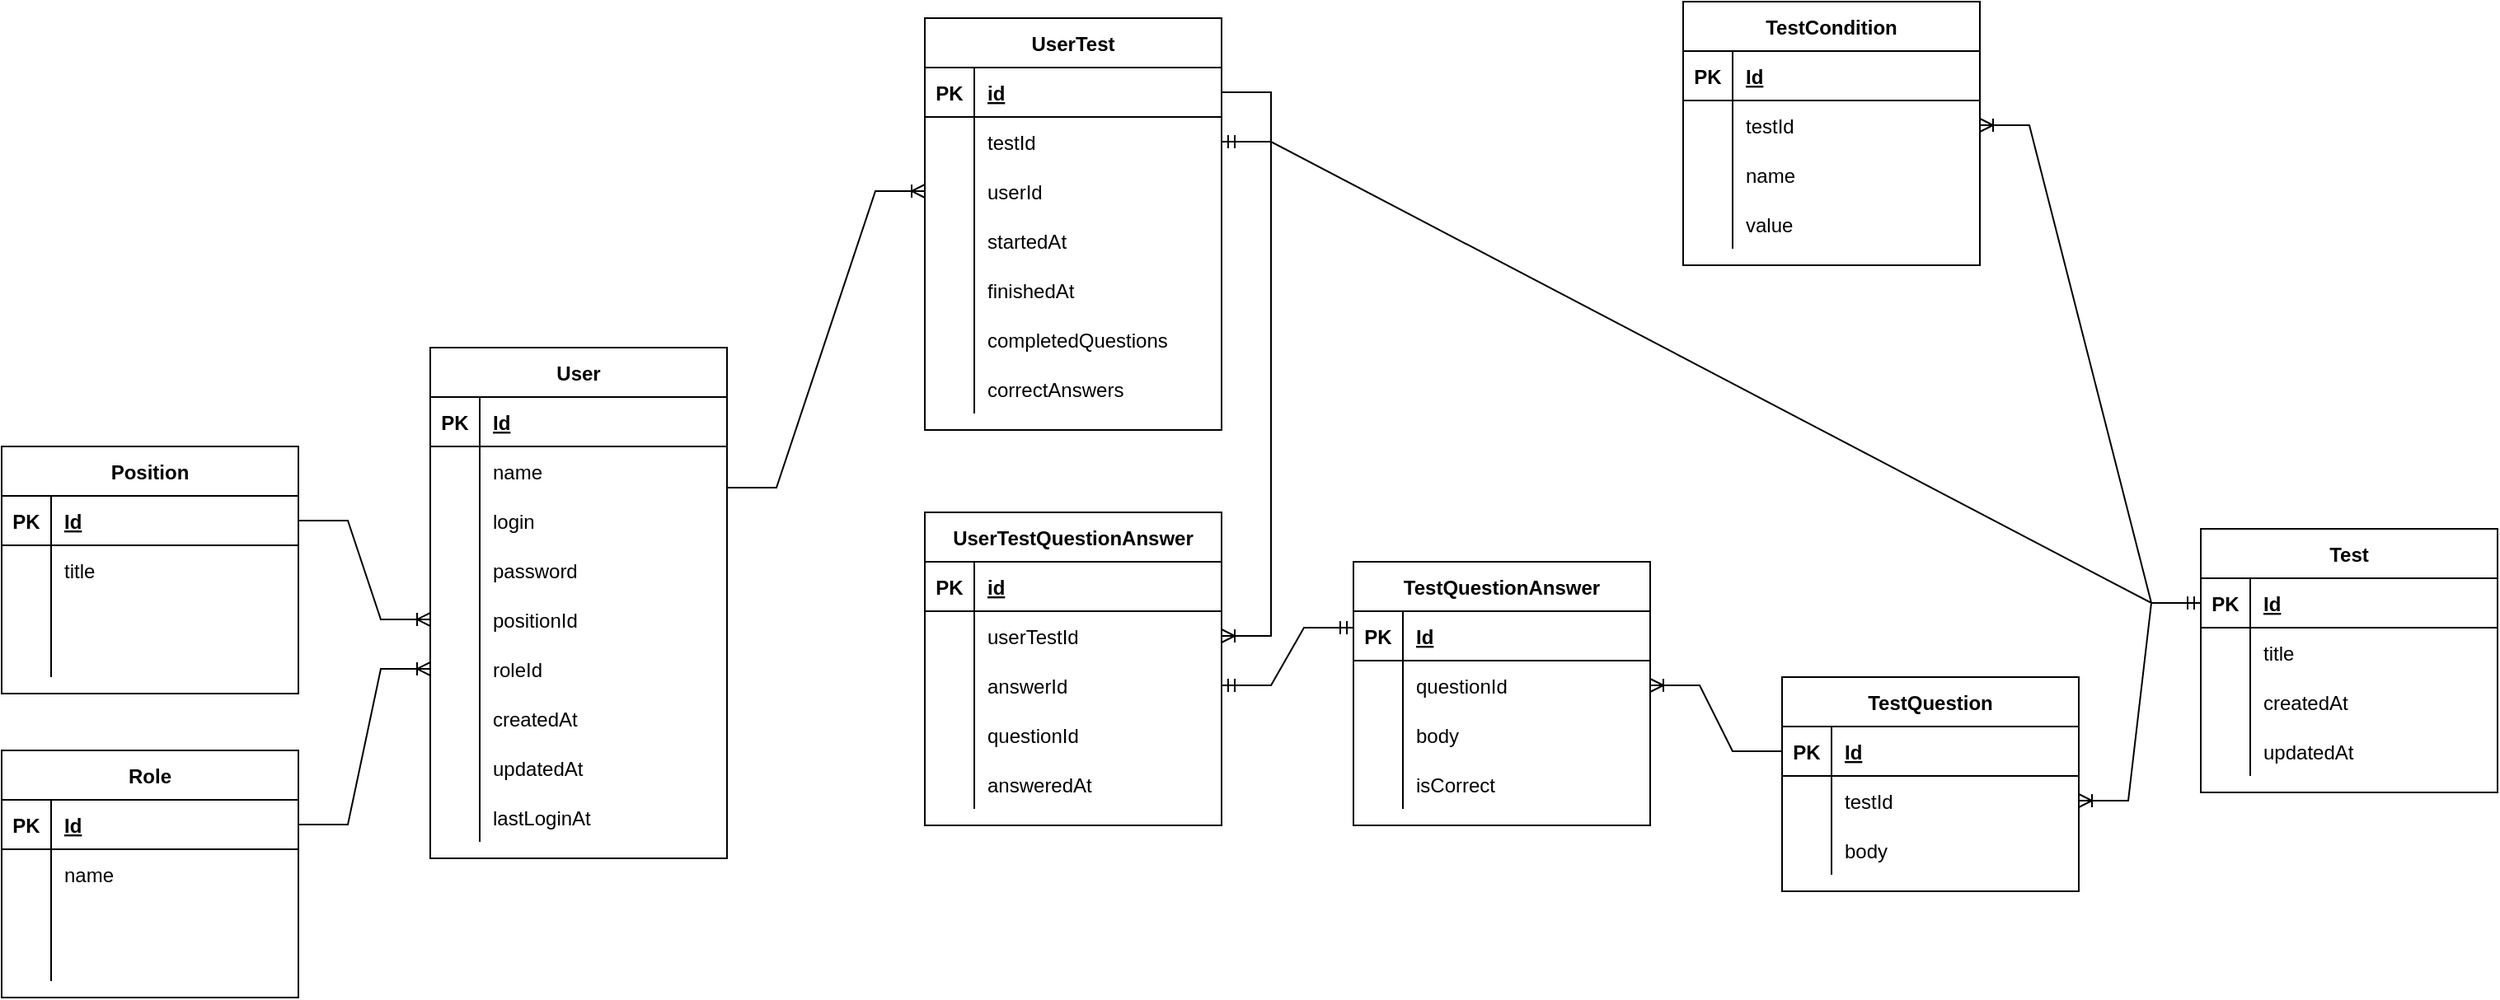<mxfile version="20.4.1" type="device"><diagram id="R6xXjFfIk9AuiWHqNtdD" name="Страница 1"><mxGraphModel dx="2692" dy="1708" grid="1" gridSize="10" guides="1" tooltips="1" connect="1" arrows="1" fold="1" page="1" pageScale="1" pageWidth="827" pageHeight="1169" math="0" shadow="0"><root><mxCell id="0"/><mxCell id="1" parent="0"/><mxCell id="gAqnaiyW9aAZF7Y7SpWK-1" value="Role" style="shape=table;startSize=30;container=1;collapsible=1;childLayout=tableLayout;fixedRows=1;rowLines=0;fontStyle=1;align=center;resizeLast=1;" parent="1" vertex="1"><mxGeometry x="-920" y="84.5" width="180" height="150" as="geometry"/></mxCell><mxCell id="gAqnaiyW9aAZF7Y7SpWK-2" value="" style="shape=tableRow;horizontal=0;startSize=0;swimlaneHead=0;swimlaneBody=0;fillColor=none;collapsible=0;dropTarget=0;points=[[0,0.5],[1,0.5]];portConstraint=eastwest;top=0;left=0;right=0;bottom=1;" parent="gAqnaiyW9aAZF7Y7SpWK-1" vertex="1"><mxGeometry y="30" width="180" height="30" as="geometry"/></mxCell><mxCell id="gAqnaiyW9aAZF7Y7SpWK-3" value="PK" style="shape=partialRectangle;connectable=0;fillColor=none;top=0;left=0;bottom=0;right=0;fontStyle=1;overflow=hidden;" parent="gAqnaiyW9aAZF7Y7SpWK-2" vertex="1"><mxGeometry width="30" height="30" as="geometry"><mxRectangle width="30" height="30" as="alternateBounds"/></mxGeometry></mxCell><mxCell id="gAqnaiyW9aAZF7Y7SpWK-4" value="Id" style="shape=partialRectangle;connectable=0;fillColor=none;top=0;left=0;bottom=0;right=0;align=left;spacingLeft=6;fontStyle=5;overflow=hidden;" parent="gAqnaiyW9aAZF7Y7SpWK-2" vertex="1"><mxGeometry x="30" width="150" height="30" as="geometry"><mxRectangle width="150" height="30" as="alternateBounds"/></mxGeometry></mxCell><mxCell id="gAqnaiyW9aAZF7Y7SpWK-5" value="" style="shape=tableRow;horizontal=0;startSize=0;swimlaneHead=0;swimlaneBody=0;fillColor=none;collapsible=0;dropTarget=0;points=[[0,0.5],[1,0.5]];portConstraint=eastwest;top=0;left=0;right=0;bottom=0;" parent="gAqnaiyW9aAZF7Y7SpWK-1" vertex="1"><mxGeometry y="60" width="180" height="30" as="geometry"/></mxCell><mxCell id="gAqnaiyW9aAZF7Y7SpWK-6" value="" style="shape=partialRectangle;connectable=0;fillColor=none;top=0;left=0;bottom=0;right=0;editable=1;overflow=hidden;" parent="gAqnaiyW9aAZF7Y7SpWK-5" vertex="1"><mxGeometry width="30" height="30" as="geometry"><mxRectangle width="30" height="30" as="alternateBounds"/></mxGeometry></mxCell><mxCell id="gAqnaiyW9aAZF7Y7SpWK-7" value="name" style="shape=partialRectangle;connectable=0;fillColor=none;top=0;left=0;bottom=0;right=0;align=left;spacingLeft=6;overflow=hidden;" parent="gAqnaiyW9aAZF7Y7SpWK-5" vertex="1"><mxGeometry x="30" width="150" height="30" as="geometry"><mxRectangle width="150" height="30" as="alternateBounds"/></mxGeometry></mxCell><mxCell id="gAqnaiyW9aAZF7Y7SpWK-8" value="" style="shape=tableRow;horizontal=0;startSize=0;swimlaneHead=0;swimlaneBody=0;fillColor=none;collapsible=0;dropTarget=0;points=[[0,0.5],[1,0.5]];portConstraint=eastwest;top=0;left=0;right=0;bottom=0;" parent="gAqnaiyW9aAZF7Y7SpWK-1" vertex="1"><mxGeometry y="90" width="180" height="30" as="geometry"/></mxCell><mxCell id="gAqnaiyW9aAZF7Y7SpWK-9" value="" style="shape=partialRectangle;connectable=0;fillColor=none;top=0;left=0;bottom=0;right=0;editable=1;overflow=hidden;" parent="gAqnaiyW9aAZF7Y7SpWK-8" vertex="1"><mxGeometry width="30" height="30" as="geometry"><mxRectangle width="30" height="30" as="alternateBounds"/></mxGeometry></mxCell><mxCell id="gAqnaiyW9aAZF7Y7SpWK-10" value="" style="shape=partialRectangle;connectable=0;fillColor=none;top=0;left=0;bottom=0;right=0;align=left;spacingLeft=6;overflow=hidden;" parent="gAqnaiyW9aAZF7Y7SpWK-8" vertex="1"><mxGeometry x="30" width="150" height="30" as="geometry"><mxRectangle width="150" height="30" as="alternateBounds"/></mxGeometry></mxCell><mxCell id="gAqnaiyW9aAZF7Y7SpWK-11" value="" style="shape=tableRow;horizontal=0;startSize=0;swimlaneHead=0;swimlaneBody=0;fillColor=none;collapsible=0;dropTarget=0;points=[[0,0.5],[1,0.5]];portConstraint=eastwest;top=0;left=0;right=0;bottom=0;" parent="gAqnaiyW9aAZF7Y7SpWK-1" vertex="1"><mxGeometry y="120" width="180" height="20" as="geometry"/></mxCell><mxCell id="gAqnaiyW9aAZF7Y7SpWK-12" value="" style="shape=partialRectangle;connectable=0;fillColor=none;top=0;left=0;bottom=0;right=0;editable=1;overflow=hidden;" parent="gAqnaiyW9aAZF7Y7SpWK-11" vertex="1"><mxGeometry width="30" height="20" as="geometry"><mxRectangle width="30" height="20" as="alternateBounds"/></mxGeometry></mxCell><mxCell id="gAqnaiyW9aAZF7Y7SpWK-13" value="" style="shape=partialRectangle;connectable=0;fillColor=none;top=0;left=0;bottom=0;right=0;align=left;spacingLeft=6;overflow=hidden;" parent="gAqnaiyW9aAZF7Y7SpWK-11" vertex="1"><mxGeometry x="30" width="150" height="20" as="geometry"><mxRectangle width="150" height="20" as="alternateBounds"/></mxGeometry></mxCell><mxCell id="gAqnaiyW9aAZF7Y7SpWK-14" value="Position" style="shape=table;startSize=30;container=1;collapsible=1;childLayout=tableLayout;fixedRows=1;rowLines=0;fontStyle=1;align=center;resizeLast=1;" parent="1" vertex="1"><mxGeometry x="-920" y="-100" width="180" height="150" as="geometry"/></mxCell><mxCell id="gAqnaiyW9aAZF7Y7SpWK-15" value="" style="shape=tableRow;horizontal=0;startSize=0;swimlaneHead=0;swimlaneBody=0;fillColor=none;collapsible=0;dropTarget=0;points=[[0,0.5],[1,0.5]];portConstraint=eastwest;top=0;left=0;right=0;bottom=1;" parent="gAqnaiyW9aAZF7Y7SpWK-14" vertex="1"><mxGeometry y="30" width="180" height="30" as="geometry"/></mxCell><mxCell id="gAqnaiyW9aAZF7Y7SpWK-16" value="PK" style="shape=partialRectangle;connectable=0;fillColor=none;top=0;left=0;bottom=0;right=0;fontStyle=1;overflow=hidden;" parent="gAqnaiyW9aAZF7Y7SpWK-15" vertex="1"><mxGeometry width="30" height="30" as="geometry"><mxRectangle width="30" height="30" as="alternateBounds"/></mxGeometry></mxCell><mxCell id="gAqnaiyW9aAZF7Y7SpWK-17" value="Id" style="shape=partialRectangle;connectable=0;fillColor=none;top=0;left=0;bottom=0;right=0;align=left;spacingLeft=6;fontStyle=5;overflow=hidden;" parent="gAqnaiyW9aAZF7Y7SpWK-15" vertex="1"><mxGeometry x="30" width="150" height="30" as="geometry"><mxRectangle width="150" height="30" as="alternateBounds"/></mxGeometry></mxCell><mxCell id="gAqnaiyW9aAZF7Y7SpWK-18" value="" style="shape=tableRow;horizontal=0;startSize=0;swimlaneHead=0;swimlaneBody=0;fillColor=none;collapsible=0;dropTarget=0;points=[[0,0.5],[1,0.5]];portConstraint=eastwest;top=0;left=0;right=0;bottom=0;" parent="gAqnaiyW9aAZF7Y7SpWK-14" vertex="1"><mxGeometry y="60" width="180" height="30" as="geometry"/></mxCell><mxCell id="gAqnaiyW9aAZF7Y7SpWK-19" value="" style="shape=partialRectangle;connectable=0;fillColor=none;top=0;left=0;bottom=0;right=0;editable=1;overflow=hidden;" parent="gAqnaiyW9aAZF7Y7SpWK-18" vertex="1"><mxGeometry width="30" height="30" as="geometry"><mxRectangle width="30" height="30" as="alternateBounds"/></mxGeometry></mxCell><mxCell id="gAqnaiyW9aAZF7Y7SpWK-20" value="title" style="shape=partialRectangle;connectable=0;fillColor=none;top=0;left=0;bottom=0;right=0;align=left;spacingLeft=6;overflow=hidden;" parent="gAqnaiyW9aAZF7Y7SpWK-18" vertex="1"><mxGeometry x="30" width="150" height="30" as="geometry"><mxRectangle width="150" height="30" as="alternateBounds"/></mxGeometry></mxCell><mxCell id="gAqnaiyW9aAZF7Y7SpWK-21" value="" style="shape=tableRow;horizontal=0;startSize=0;swimlaneHead=0;swimlaneBody=0;fillColor=none;collapsible=0;dropTarget=0;points=[[0,0.5],[1,0.5]];portConstraint=eastwest;top=0;left=0;right=0;bottom=0;" parent="gAqnaiyW9aAZF7Y7SpWK-14" vertex="1"><mxGeometry y="90" width="180" height="30" as="geometry"/></mxCell><mxCell id="gAqnaiyW9aAZF7Y7SpWK-22" value="" style="shape=partialRectangle;connectable=0;fillColor=none;top=0;left=0;bottom=0;right=0;editable=1;overflow=hidden;" parent="gAqnaiyW9aAZF7Y7SpWK-21" vertex="1"><mxGeometry width="30" height="30" as="geometry"><mxRectangle width="30" height="30" as="alternateBounds"/></mxGeometry></mxCell><mxCell id="gAqnaiyW9aAZF7Y7SpWK-23" value="" style="shape=partialRectangle;connectable=0;fillColor=none;top=0;left=0;bottom=0;right=0;align=left;spacingLeft=6;overflow=hidden;" parent="gAqnaiyW9aAZF7Y7SpWK-21" vertex="1"><mxGeometry x="30" width="150" height="30" as="geometry"><mxRectangle width="150" height="30" as="alternateBounds"/></mxGeometry></mxCell><mxCell id="gAqnaiyW9aAZF7Y7SpWK-24" value="" style="shape=tableRow;horizontal=0;startSize=0;swimlaneHead=0;swimlaneBody=0;fillColor=none;collapsible=0;dropTarget=0;points=[[0,0.5],[1,0.5]];portConstraint=eastwest;top=0;left=0;right=0;bottom=0;" parent="gAqnaiyW9aAZF7Y7SpWK-14" vertex="1"><mxGeometry y="120" width="180" height="20" as="geometry"/></mxCell><mxCell id="gAqnaiyW9aAZF7Y7SpWK-25" value="" style="shape=partialRectangle;connectable=0;fillColor=none;top=0;left=0;bottom=0;right=0;editable=1;overflow=hidden;" parent="gAqnaiyW9aAZF7Y7SpWK-24" vertex="1"><mxGeometry width="30" height="20" as="geometry"><mxRectangle width="30" height="20" as="alternateBounds"/></mxGeometry></mxCell><mxCell id="gAqnaiyW9aAZF7Y7SpWK-26" value="" style="shape=partialRectangle;connectable=0;fillColor=none;top=0;left=0;bottom=0;right=0;align=left;spacingLeft=6;overflow=hidden;" parent="gAqnaiyW9aAZF7Y7SpWK-24" vertex="1"><mxGeometry x="30" width="150" height="20" as="geometry"><mxRectangle width="150" height="20" as="alternateBounds"/></mxGeometry></mxCell><mxCell id="gAqnaiyW9aAZF7Y7SpWK-27" value="User" style="shape=table;startSize=30;container=1;collapsible=1;childLayout=tableLayout;fixedRows=1;rowLines=0;fontStyle=1;align=center;resizeLast=1;" parent="1" vertex="1"><mxGeometry x="-660" y="-160" width="180" height="310" as="geometry"/></mxCell><mxCell id="gAqnaiyW9aAZF7Y7SpWK-28" value="" style="shape=tableRow;horizontal=0;startSize=0;swimlaneHead=0;swimlaneBody=0;fillColor=none;collapsible=0;dropTarget=0;points=[[0,0.5],[1,0.5]];portConstraint=eastwest;top=0;left=0;right=0;bottom=1;" parent="gAqnaiyW9aAZF7Y7SpWK-27" vertex="1"><mxGeometry y="30" width="180" height="30" as="geometry"/></mxCell><mxCell id="gAqnaiyW9aAZF7Y7SpWK-29" value="PK" style="shape=partialRectangle;connectable=0;fillColor=none;top=0;left=0;bottom=0;right=0;fontStyle=1;overflow=hidden;" parent="gAqnaiyW9aAZF7Y7SpWK-28" vertex="1"><mxGeometry width="30" height="30" as="geometry"><mxRectangle width="30" height="30" as="alternateBounds"/></mxGeometry></mxCell><mxCell id="gAqnaiyW9aAZF7Y7SpWK-30" value="Id" style="shape=partialRectangle;connectable=0;fillColor=none;top=0;left=0;bottom=0;right=0;align=left;spacingLeft=6;fontStyle=5;overflow=hidden;" parent="gAqnaiyW9aAZF7Y7SpWK-28" vertex="1"><mxGeometry x="30" width="150" height="30" as="geometry"><mxRectangle width="150" height="30" as="alternateBounds"/></mxGeometry></mxCell><mxCell id="gAqnaiyW9aAZF7Y7SpWK-31" value="" style="shape=tableRow;horizontal=0;startSize=0;swimlaneHead=0;swimlaneBody=0;fillColor=none;collapsible=0;dropTarget=0;points=[[0,0.5],[1,0.5]];portConstraint=eastwest;top=0;left=0;right=0;bottom=0;" parent="gAqnaiyW9aAZF7Y7SpWK-27" vertex="1"><mxGeometry y="60" width="180" height="30" as="geometry"/></mxCell><mxCell id="gAqnaiyW9aAZF7Y7SpWK-32" value="" style="shape=partialRectangle;connectable=0;fillColor=none;top=0;left=0;bottom=0;right=0;editable=1;overflow=hidden;" parent="gAqnaiyW9aAZF7Y7SpWK-31" vertex="1"><mxGeometry width="30" height="30" as="geometry"><mxRectangle width="30" height="30" as="alternateBounds"/></mxGeometry></mxCell><mxCell id="gAqnaiyW9aAZF7Y7SpWK-33" value="name" style="shape=partialRectangle;connectable=0;fillColor=none;top=0;left=0;bottom=0;right=0;align=left;spacingLeft=6;overflow=hidden;" parent="gAqnaiyW9aAZF7Y7SpWK-31" vertex="1"><mxGeometry x="30" width="150" height="30" as="geometry"><mxRectangle width="150" height="30" as="alternateBounds"/></mxGeometry></mxCell><mxCell id="gAqnaiyW9aAZF7Y7SpWK-34" value="" style="shape=tableRow;horizontal=0;startSize=0;swimlaneHead=0;swimlaneBody=0;fillColor=none;collapsible=0;dropTarget=0;points=[[0,0.5],[1,0.5]];portConstraint=eastwest;top=0;left=0;right=0;bottom=0;" parent="gAqnaiyW9aAZF7Y7SpWK-27" vertex="1"><mxGeometry y="90" width="180" height="30" as="geometry"/></mxCell><mxCell id="gAqnaiyW9aAZF7Y7SpWK-35" value="" style="shape=partialRectangle;connectable=0;fillColor=none;top=0;left=0;bottom=0;right=0;editable=1;overflow=hidden;" parent="gAqnaiyW9aAZF7Y7SpWK-34" vertex="1"><mxGeometry width="30" height="30" as="geometry"><mxRectangle width="30" height="30" as="alternateBounds"/></mxGeometry></mxCell><mxCell id="gAqnaiyW9aAZF7Y7SpWK-36" value="login" style="shape=partialRectangle;connectable=0;fillColor=none;top=0;left=0;bottom=0;right=0;align=left;spacingLeft=6;overflow=hidden;" parent="gAqnaiyW9aAZF7Y7SpWK-34" vertex="1"><mxGeometry x="30" width="150" height="30" as="geometry"><mxRectangle width="150" height="30" as="alternateBounds"/></mxGeometry></mxCell><mxCell id="CV7Xg9b83OUjdGuEmm4D-1" value="" style="shape=tableRow;horizontal=0;startSize=0;swimlaneHead=0;swimlaneBody=0;fillColor=none;collapsible=0;dropTarget=0;points=[[0,0.5],[1,0.5]];portConstraint=eastwest;top=0;left=0;right=0;bottom=0;" parent="gAqnaiyW9aAZF7Y7SpWK-27" vertex="1"><mxGeometry y="120" width="180" height="30" as="geometry"/></mxCell><mxCell id="CV7Xg9b83OUjdGuEmm4D-2" value="" style="shape=partialRectangle;connectable=0;fillColor=none;top=0;left=0;bottom=0;right=0;editable=1;overflow=hidden;" parent="CV7Xg9b83OUjdGuEmm4D-1" vertex="1"><mxGeometry width="30" height="30" as="geometry"><mxRectangle width="30" height="30" as="alternateBounds"/></mxGeometry></mxCell><mxCell id="CV7Xg9b83OUjdGuEmm4D-3" value="password" style="shape=partialRectangle;connectable=0;fillColor=none;top=0;left=0;bottom=0;right=0;align=left;spacingLeft=6;overflow=hidden;" parent="CV7Xg9b83OUjdGuEmm4D-1" vertex="1"><mxGeometry x="30" width="150" height="30" as="geometry"><mxRectangle width="150" height="30" as="alternateBounds"/></mxGeometry></mxCell><mxCell id="gAqnaiyW9aAZF7Y7SpWK-37" value="" style="shape=tableRow;horizontal=0;startSize=0;swimlaneHead=0;swimlaneBody=0;fillColor=none;collapsible=0;dropTarget=0;points=[[0,0.5],[1,0.5]];portConstraint=eastwest;top=0;left=0;right=0;bottom=0;" parent="gAqnaiyW9aAZF7Y7SpWK-27" vertex="1"><mxGeometry y="150" width="180" height="30" as="geometry"/></mxCell><mxCell id="gAqnaiyW9aAZF7Y7SpWK-38" value="" style="shape=partialRectangle;connectable=0;fillColor=none;top=0;left=0;bottom=0;right=0;editable=1;overflow=hidden;" parent="gAqnaiyW9aAZF7Y7SpWK-37" vertex="1"><mxGeometry width="30" height="30" as="geometry"><mxRectangle width="30" height="30" as="alternateBounds"/></mxGeometry></mxCell><mxCell id="gAqnaiyW9aAZF7Y7SpWK-39" value="positionId" style="shape=partialRectangle;connectable=0;fillColor=none;top=0;left=0;bottom=0;right=0;align=left;spacingLeft=6;overflow=hidden;" parent="gAqnaiyW9aAZF7Y7SpWK-37" vertex="1"><mxGeometry x="30" width="150" height="30" as="geometry"><mxRectangle width="150" height="30" as="alternateBounds"/></mxGeometry></mxCell><mxCell id="gAqnaiyW9aAZF7Y7SpWK-41" value="" style="shape=tableRow;horizontal=0;startSize=0;swimlaneHead=0;swimlaneBody=0;fillColor=none;collapsible=0;dropTarget=0;points=[[0,0.5],[1,0.5]];portConstraint=eastwest;top=0;left=0;right=0;bottom=0;" parent="gAqnaiyW9aAZF7Y7SpWK-27" vertex="1"><mxGeometry y="180" width="180" height="30" as="geometry"/></mxCell><mxCell id="gAqnaiyW9aAZF7Y7SpWK-42" value="" style="shape=partialRectangle;connectable=0;fillColor=none;top=0;left=0;bottom=0;right=0;editable=1;overflow=hidden;" parent="gAqnaiyW9aAZF7Y7SpWK-41" vertex="1"><mxGeometry width="30" height="30" as="geometry"><mxRectangle width="30" height="30" as="alternateBounds"/></mxGeometry></mxCell><mxCell id="gAqnaiyW9aAZF7Y7SpWK-43" value="roleId" style="shape=partialRectangle;connectable=0;fillColor=none;top=0;left=0;bottom=0;right=0;align=left;spacingLeft=6;overflow=hidden;" parent="gAqnaiyW9aAZF7Y7SpWK-41" vertex="1"><mxGeometry x="30" width="150" height="30" as="geometry"><mxRectangle width="150" height="30" as="alternateBounds"/></mxGeometry></mxCell><mxCell id="gAqnaiyW9aAZF7Y7SpWK-44" value="" style="shape=tableRow;horizontal=0;startSize=0;swimlaneHead=0;swimlaneBody=0;fillColor=none;collapsible=0;dropTarget=0;points=[[0,0.5],[1,0.5]];portConstraint=eastwest;top=0;left=0;right=0;bottom=0;" parent="gAqnaiyW9aAZF7Y7SpWK-27" vertex="1"><mxGeometry y="210" width="180" height="30" as="geometry"/></mxCell><mxCell id="gAqnaiyW9aAZF7Y7SpWK-45" value="" style="shape=partialRectangle;connectable=0;fillColor=none;top=0;left=0;bottom=0;right=0;editable=1;overflow=hidden;" parent="gAqnaiyW9aAZF7Y7SpWK-44" vertex="1"><mxGeometry width="30" height="30" as="geometry"><mxRectangle width="30" height="30" as="alternateBounds"/></mxGeometry></mxCell><mxCell id="gAqnaiyW9aAZF7Y7SpWK-46" value="createdAt" style="shape=partialRectangle;connectable=0;fillColor=none;top=0;left=0;bottom=0;right=0;align=left;spacingLeft=6;overflow=hidden;" parent="gAqnaiyW9aAZF7Y7SpWK-44" vertex="1"><mxGeometry x="30" width="150" height="30" as="geometry"><mxRectangle width="150" height="30" as="alternateBounds"/></mxGeometry></mxCell><mxCell id="gAqnaiyW9aAZF7Y7SpWK-47" value="" style="shape=tableRow;horizontal=0;startSize=0;swimlaneHead=0;swimlaneBody=0;fillColor=none;collapsible=0;dropTarget=0;points=[[0,0.5],[1,0.5]];portConstraint=eastwest;top=0;left=0;right=0;bottom=0;" parent="gAqnaiyW9aAZF7Y7SpWK-27" vertex="1"><mxGeometry y="240" width="180" height="30" as="geometry"/></mxCell><mxCell id="gAqnaiyW9aAZF7Y7SpWK-48" value="" style="shape=partialRectangle;connectable=0;fillColor=none;top=0;left=0;bottom=0;right=0;editable=1;overflow=hidden;" parent="gAqnaiyW9aAZF7Y7SpWK-47" vertex="1"><mxGeometry width="30" height="30" as="geometry"><mxRectangle width="30" height="30" as="alternateBounds"/></mxGeometry></mxCell><mxCell id="gAqnaiyW9aAZF7Y7SpWK-49" value="updatedAt" style="shape=partialRectangle;connectable=0;fillColor=none;top=0;left=0;bottom=0;right=0;align=left;spacingLeft=6;overflow=hidden;" parent="gAqnaiyW9aAZF7Y7SpWK-47" vertex="1"><mxGeometry x="30" width="150" height="30" as="geometry"><mxRectangle width="150" height="30" as="alternateBounds"/></mxGeometry></mxCell><mxCell id="gAqnaiyW9aAZF7Y7SpWK-50" value="" style="shape=tableRow;horizontal=0;startSize=0;swimlaneHead=0;swimlaneBody=0;fillColor=none;collapsible=0;dropTarget=0;points=[[0,0.5],[1,0.5]];portConstraint=eastwest;top=0;left=0;right=0;bottom=0;" parent="gAqnaiyW9aAZF7Y7SpWK-27" vertex="1"><mxGeometry y="270" width="180" height="30" as="geometry"/></mxCell><mxCell id="gAqnaiyW9aAZF7Y7SpWK-51" value="" style="shape=partialRectangle;connectable=0;fillColor=none;top=0;left=0;bottom=0;right=0;editable=1;overflow=hidden;" parent="gAqnaiyW9aAZF7Y7SpWK-50" vertex="1"><mxGeometry width="30" height="30" as="geometry"><mxRectangle width="30" height="30" as="alternateBounds"/></mxGeometry></mxCell><mxCell id="gAqnaiyW9aAZF7Y7SpWK-52" value="lastLoginAt" style="shape=partialRectangle;connectable=0;fillColor=none;top=0;left=0;bottom=0;right=0;align=left;spacingLeft=6;overflow=hidden;" parent="gAqnaiyW9aAZF7Y7SpWK-50" vertex="1"><mxGeometry x="30" width="150" height="30" as="geometry"><mxRectangle width="150" height="30" as="alternateBounds"/></mxGeometry></mxCell><mxCell id="gAqnaiyW9aAZF7Y7SpWK-76" value="" style="edgeStyle=entityRelationEdgeStyle;fontSize=12;html=1;endArrow=ERoneToMany;rounded=0;exitX=1;exitY=0.5;exitDx=0;exitDy=0;entryX=0;entryY=0.5;entryDx=0;entryDy=0;" parent="1" source="gAqnaiyW9aAZF7Y7SpWK-15" target="gAqnaiyW9aAZF7Y7SpWK-37" edge="1"><mxGeometry width="100" height="100" relative="1" as="geometry"><mxPoint x="-690" y="160" as="sourcePoint"/><mxPoint x="-590" y="60" as="targetPoint"/></mxGeometry></mxCell><mxCell id="gAqnaiyW9aAZF7Y7SpWK-77" value="" style="edgeStyle=entityRelationEdgeStyle;fontSize=12;html=1;endArrow=ERoneToMany;rounded=0;exitX=1;exitY=0.5;exitDx=0;exitDy=0;entryX=0;entryY=0.5;entryDx=0;entryDy=0;" parent="1" source="gAqnaiyW9aAZF7Y7SpWK-2" target="gAqnaiyW9aAZF7Y7SpWK-41" edge="1"><mxGeometry width="100" height="100" relative="1" as="geometry"><mxPoint x="-750" y="170" as="sourcePoint"/><mxPoint x="-590" y="300" as="targetPoint"/></mxGeometry></mxCell><mxCell id="gAqnaiyW9aAZF7Y7SpWK-78" value="Test" style="shape=table;startSize=30;container=1;collapsible=1;childLayout=tableLayout;fixedRows=1;rowLines=0;fontStyle=1;align=center;resizeLast=1;" parent="1" vertex="1"><mxGeometry x="414" y="-50" width="180" height="160" as="geometry"/></mxCell><mxCell id="gAqnaiyW9aAZF7Y7SpWK-79" value="" style="shape=tableRow;horizontal=0;startSize=0;swimlaneHead=0;swimlaneBody=0;fillColor=none;collapsible=0;dropTarget=0;points=[[0,0.5],[1,0.5]];portConstraint=eastwest;top=0;left=0;right=0;bottom=1;" parent="gAqnaiyW9aAZF7Y7SpWK-78" vertex="1"><mxGeometry y="30" width="180" height="30" as="geometry"/></mxCell><mxCell id="gAqnaiyW9aAZF7Y7SpWK-80" value="PK" style="shape=partialRectangle;connectable=0;fillColor=none;top=0;left=0;bottom=0;right=0;fontStyle=1;overflow=hidden;" parent="gAqnaiyW9aAZF7Y7SpWK-79" vertex="1"><mxGeometry width="30" height="30" as="geometry"><mxRectangle width="30" height="30" as="alternateBounds"/></mxGeometry></mxCell><mxCell id="gAqnaiyW9aAZF7Y7SpWK-81" value="Id" style="shape=partialRectangle;connectable=0;fillColor=none;top=0;left=0;bottom=0;right=0;align=left;spacingLeft=6;fontStyle=5;overflow=hidden;" parent="gAqnaiyW9aAZF7Y7SpWK-79" vertex="1"><mxGeometry x="30" width="150" height="30" as="geometry"><mxRectangle width="150" height="30" as="alternateBounds"/></mxGeometry></mxCell><mxCell id="gAqnaiyW9aAZF7Y7SpWK-82" value="" style="shape=tableRow;horizontal=0;startSize=0;swimlaneHead=0;swimlaneBody=0;fillColor=none;collapsible=0;dropTarget=0;points=[[0,0.5],[1,0.5]];portConstraint=eastwest;top=0;left=0;right=0;bottom=0;" parent="gAqnaiyW9aAZF7Y7SpWK-78" vertex="1"><mxGeometry y="60" width="180" height="30" as="geometry"/></mxCell><mxCell id="gAqnaiyW9aAZF7Y7SpWK-83" value="" style="shape=partialRectangle;connectable=0;fillColor=none;top=0;left=0;bottom=0;right=0;editable=1;overflow=hidden;" parent="gAqnaiyW9aAZF7Y7SpWK-82" vertex="1"><mxGeometry width="30" height="30" as="geometry"><mxRectangle width="30" height="30" as="alternateBounds"/></mxGeometry></mxCell><mxCell id="gAqnaiyW9aAZF7Y7SpWK-84" value="title" style="shape=partialRectangle;connectable=0;fillColor=none;top=0;left=0;bottom=0;right=0;align=left;spacingLeft=6;overflow=hidden;" parent="gAqnaiyW9aAZF7Y7SpWK-82" vertex="1"><mxGeometry x="30" width="150" height="30" as="geometry"><mxRectangle width="150" height="30" as="alternateBounds"/></mxGeometry></mxCell><mxCell id="gAqnaiyW9aAZF7Y7SpWK-85" value="" style="shape=tableRow;horizontal=0;startSize=0;swimlaneHead=0;swimlaneBody=0;fillColor=none;collapsible=0;dropTarget=0;points=[[0,0.5],[1,0.5]];portConstraint=eastwest;top=0;left=0;right=0;bottom=0;" parent="gAqnaiyW9aAZF7Y7SpWK-78" vertex="1"><mxGeometry y="90" width="180" height="30" as="geometry"/></mxCell><mxCell id="gAqnaiyW9aAZF7Y7SpWK-86" value="" style="shape=partialRectangle;connectable=0;fillColor=none;top=0;left=0;bottom=0;right=0;editable=1;overflow=hidden;" parent="gAqnaiyW9aAZF7Y7SpWK-85" vertex="1"><mxGeometry width="30" height="30" as="geometry"><mxRectangle width="30" height="30" as="alternateBounds"/></mxGeometry></mxCell><mxCell id="gAqnaiyW9aAZF7Y7SpWK-87" value="createdAt" style="shape=partialRectangle;connectable=0;fillColor=none;top=0;left=0;bottom=0;right=0;align=left;spacingLeft=6;overflow=hidden;" parent="gAqnaiyW9aAZF7Y7SpWK-85" vertex="1"><mxGeometry x="30" width="150" height="30" as="geometry"><mxRectangle width="150" height="30" as="alternateBounds"/></mxGeometry></mxCell><mxCell id="gAqnaiyW9aAZF7Y7SpWK-88" value="" style="shape=tableRow;horizontal=0;startSize=0;swimlaneHead=0;swimlaneBody=0;fillColor=none;collapsible=0;dropTarget=0;points=[[0,0.5],[1,0.5]];portConstraint=eastwest;top=0;left=0;right=0;bottom=0;" parent="gAqnaiyW9aAZF7Y7SpWK-78" vertex="1"><mxGeometry y="120" width="180" height="30" as="geometry"/></mxCell><mxCell id="gAqnaiyW9aAZF7Y7SpWK-89" value="" style="shape=partialRectangle;connectable=0;fillColor=none;top=0;left=0;bottom=0;right=0;editable=1;overflow=hidden;" parent="gAqnaiyW9aAZF7Y7SpWK-88" vertex="1"><mxGeometry width="30" height="30" as="geometry"><mxRectangle width="30" height="30" as="alternateBounds"/></mxGeometry></mxCell><mxCell id="gAqnaiyW9aAZF7Y7SpWK-90" value="updatedAt" style="shape=partialRectangle;connectable=0;fillColor=none;top=0;left=0;bottom=0;right=0;align=left;spacingLeft=6;overflow=hidden;" parent="gAqnaiyW9aAZF7Y7SpWK-88" vertex="1"><mxGeometry x="30" width="150" height="30" as="geometry"><mxRectangle width="150" height="30" as="alternateBounds"/></mxGeometry></mxCell><mxCell id="gAqnaiyW9aAZF7Y7SpWK-103" value="TestQuestion" style="shape=table;startSize=30;container=1;collapsible=1;childLayout=tableLayout;fixedRows=1;rowLines=0;fontStyle=1;align=center;resizeLast=1;" parent="1" vertex="1"><mxGeometry x="160" y="40" width="180" height="130" as="geometry"/></mxCell><mxCell id="gAqnaiyW9aAZF7Y7SpWK-104" value="" style="shape=tableRow;horizontal=0;startSize=0;swimlaneHead=0;swimlaneBody=0;fillColor=none;collapsible=0;dropTarget=0;points=[[0,0.5],[1,0.5]];portConstraint=eastwest;top=0;left=0;right=0;bottom=1;" parent="gAqnaiyW9aAZF7Y7SpWK-103" vertex="1"><mxGeometry y="30" width="180" height="30" as="geometry"/></mxCell><mxCell id="gAqnaiyW9aAZF7Y7SpWK-105" value="PK" style="shape=partialRectangle;connectable=0;fillColor=none;top=0;left=0;bottom=0;right=0;fontStyle=1;overflow=hidden;" parent="gAqnaiyW9aAZF7Y7SpWK-104" vertex="1"><mxGeometry width="30" height="30" as="geometry"><mxRectangle width="30" height="30" as="alternateBounds"/></mxGeometry></mxCell><mxCell id="gAqnaiyW9aAZF7Y7SpWK-106" value="Id" style="shape=partialRectangle;connectable=0;fillColor=none;top=0;left=0;bottom=0;right=0;align=left;spacingLeft=6;fontStyle=5;overflow=hidden;" parent="gAqnaiyW9aAZF7Y7SpWK-104" vertex="1"><mxGeometry x="30" width="150" height="30" as="geometry"><mxRectangle width="150" height="30" as="alternateBounds"/></mxGeometry></mxCell><mxCell id="gAqnaiyW9aAZF7Y7SpWK-107" value="" style="shape=tableRow;horizontal=0;startSize=0;swimlaneHead=0;swimlaneBody=0;fillColor=none;collapsible=0;dropTarget=0;points=[[0,0.5],[1,0.5]];portConstraint=eastwest;top=0;left=0;right=0;bottom=0;" parent="gAqnaiyW9aAZF7Y7SpWK-103" vertex="1"><mxGeometry y="60" width="180" height="30" as="geometry"/></mxCell><mxCell id="gAqnaiyW9aAZF7Y7SpWK-108" value="" style="shape=partialRectangle;connectable=0;fillColor=none;top=0;left=0;bottom=0;right=0;editable=1;overflow=hidden;" parent="gAqnaiyW9aAZF7Y7SpWK-107" vertex="1"><mxGeometry width="30" height="30" as="geometry"><mxRectangle width="30" height="30" as="alternateBounds"/></mxGeometry></mxCell><mxCell id="gAqnaiyW9aAZF7Y7SpWK-109" value="testId" style="shape=partialRectangle;connectable=0;fillColor=none;top=0;left=0;bottom=0;right=0;align=left;spacingLeft=6;overflow=hidden;" parent="gAqnaiyW9aAZF7Y7SpWK-107" vertex="1"><mxGeometry x="30" width="150" height="30" as="geometry"><mxRectangle width="150" height="30" as="alternateBounds"/></mxGeometry></mxCell><mxCell id="gAqnaiyW9aAZF7Y7SpWK-110" value="" style="shape=tableRow;horizontal=0;startSize=0;swimlaneHead=0;swimlaneBody=0;fillColor=none;collapsible=0;dropTarget=0;points=[[0,0.5],[1,0.5]];portConstraint=eastwest;top=0;left=0;right=0;bottom=0;" parent="gAqnaiyW9aAZF7Y7SpWK-103" vertex="1"><mxGeometry y="90" width="180" height="30" as="geometry"/></mxCell><mxCell id="gAqnaiyW9aAZF7Y7SpWK-111" value="" style="shape=partialRectangle;connectable=0;fillColor=none;top=0;left=0;bottom=0;right=0;editable=1;overflow=hidden;" parent="gAqnaiyW9aAZF7Y7SpWK-110" vertex="1"><mxGeometry width="30" height="30" as="geometry"><mxRectangle width="30" height="30" as="alternateBounds"/></mxGeometry></mxCell><mxCell id="gAqnaiyW9aAZF7Y7SpWK-112" value="body" style="shape=partialRectangle;connectable=0;fillColor=none;top=0;left=0;bottom=0;right=0;align=left;spacingLeft=6;overflow=hidden;" parent="gAqnaiyW9aAZF7Y7SpWK-110" vertex="1"><mxGeometry x="30" width="150" height="30" as="geometry"><mxRectangle width="150" height="30" as="alternateBounds"/></mxGeometry></mxCell><mxCell id="gAqnaiyW9aAZF7Y7SpWK-116" value="TestQuestionAnswer" style="shape=table;startSize=30;container=1;collapsible=1;childLayout=tableLayout;fixedRows=1;rowLines=0;fontStyle=1;align=center;resizeLast=1;" parent="1" vertex="1"><mxGeometry x="-100" y="-30" width="180" height="160" as="geometry"/></mxCell><mxCell id="gAqnaiyW9aAZF7Y7SpWK-117" value="" style="shape=tableRow;horizontal=0;startSize=0;swimlaneHead=0;swimlaneBody=0;fillColor=none;collapsible=0;dropTarget=0;points=[[0,0.5],[1,0.5]];portConstraint=eastwest;top=0;left=0;right=0;bottom=1;" parent="gAqnaiyW9aAZF7Y7SpWK-116" vertex="1"><mxGeometry y="30" width="180" height="30" as="geometry"/></mxCell><mxCell id="gAqnaiyW9aAZF7Y7SpWK-118" value="PK" style="shape=partialRectangle;connectable=0;fillColor=none;top=0;left=0;bottom=0;right=0;fontStyle=1;overflow=hidden;" parent="gAqnaiyW9aAZF7Y7SpWK-117" vertex="1"><mxGeometry width="30" height="30" as="geometry"><mxRectangle width="30" height="30" as="alternateBounds"/></mxGeometry></mxCell><mxCell id="gAqnaiyW9aAZF7Y7SpWK-119" value="Id" style="shape=partialRectangle;connectable=0;fillColor=none;top=0;left=0;bottom=0;right=0;align=left;spacingLeft=6;fontStyle=5;overflow=hidden;" parent="gAqnaiyW9aAZF7Y7SpWK-117" vertex="1"><mxGeometry x="30" width="150" height="30" as="geometry"><mxRectangle width="150" height="30" as="alternateBounds"/></mxGeometry></mxCell><mxCell id="gAqnaiyW9aAZF7Y7SpWK-120" value="" style="shape=tableRow;horizontal=0;startSize=0;swimlaneHead=0;swimlaneBody=0;fillColor=none;collapsible=0;dropTarget=0;points=[[0,0.5],[1,0.5]];portConstraint=eastwest;top=0;left=0;right=0;bottom=0;" parent="gAqnaiyW9aAZF7Y7SpWK-116" vertex="1"><mxGeometry y="60" width="180" height="30" as="geometry"/></mxCell><mxCell id="gAqnaiyW9aAZF7Y7SpWK-121" value="" style="shape=partialRectangle;connectable=0;fillColor=none;top=0;left=0;bottom=0;right=0;editable=1;overflow=hidden;" parent="gAqnaiyW9aAZF7Y7SpWK-120" vertex="1"><mxGeometry width="30" height="30" as="geometry"><mxRectangle width="30" height="30" as="alternateBounds"/></mxGeometry></mxCell><mxCell id="gAqnaiyW9aAZF7Y7SpWK-122" value="questionId" style="shape=partialRectangle;connectable=0;fillColor=none;top=0;left=0;bottom=0;right=0;align=left;spacingLeft=6;overflow=hidden;" parent="gAqnaiyW9aAZF7Y7SpWK-120" vertex="1"><mxGeometry x="30" width="150" height="30" as="geometry"><mxRectangle width="150" height="30" as="alternateBounds"/></mxGeometry></mxCell><mxCell id="gAqnaiyW9aAZF7Y7SpWK-123" value="" style="shape=tableRow;horizontal=0;startSize=0;swimlaneHead=0;swimlaneBody=0;fillColor=none;collapsible=0;dropTarget=0;points=[[0,0.5],[1,0.5]];portConstraint=eastwest;top=0;left=0;right=0;bottom=0;" parent="gAqnaiyW9aAZF7Y7SpWK-116" vertex="1"><mxGeometry y="90" width="180" height="30" as="geometry"/></mxCell><mxCell id="gAqnaiyW9aAZF7Y7SpWK-124" value="" style="shape=partialRectangle;connectable=0;fillColor=none;top=0;left=0;bottom=0;right=0;editable=1;overflow=hidden;" parent="gAqnaiyW9aAZF7Y7SpWK-123" vertex="1"><mxGeometry width="30" height="30" as="geometry"><mxRectangle width="30" height="30" as="alternateBounds"/></mxGeometry></mxCell><mxCell id="gAqnaiyW9aAZF7Y7SpWK-125" value="body" style="shape=partialRectangle;connectable=0;fillColor=none;top=0;left=0;bottom=0;right=0;align=left;spacingLeft=6;overflow=hidden;" parent="gAqnaiyW9aAZF7Y7SpWK-123" vertex="1"><mxGeometry x="30" width="150" height="30" as="geometry"><mxRectangle width="150" height="30" as="alternateBounds"/></mxGeometry></mxCell><mxCell id="gAqnaiyW9aAZF7Y7SpWK-176" value="" style="shape=tableRow;horizontal=0;startSize=0;swimlaneHead=0;swimlaneBody=0;fillColor=none;collapsible=0;dropTarget=0;points=[[0,0.5],[1,0.5]];portConstraint=eastwest;top=0;left=0;right=0;bottom=0;" parent="gAqnaiyW9aAZF7Y7SpWK-116" vertex="1"><mxGeometry y="120" width="180" height="30" as="geometry"/></mxCell><mxCell id="gAqnaiyW9aAZF7Y7SpWK-177" value="" style="shape=partialRectangle;connectable=0;fillColor=none;top=0;left=0;bottom=0;right=0;editable=1;overflow=hidden;" parent="gAqnaiyW9aAZF7Y7SpWK-176" vertex="1"><mxGeometry width="30" height="30" as="geometry"><mxRectangle width="30" height="30" as="alternateBounds"/></mxGeometry></mxCell><mxCell id="gAqnaiyW9aAZF7Y7SpWK-178" value="isCorrect" style="shape=partialRectangle;connectable=0;fillColor=none;top=0;left=0;bottom=0;right=0;align=left;spacingLeft=6;overflow=hidden;" parent="gAqnaiyW9aAZF7Y7SpWK-176" vertex="1"><mxGeometry x="30" width="150" height="30" as="geometry"><mxRectangle width="150" height="30" as="alternateBounds"/></mxGeometry></mxCell><mxCell id="gAqnaiyW9aAZF7Y7SpWK-126" value="" style="edgeStyle=entityRelationEdgeStyle;fontSize=12;html=1;endArrow=ERoneToMany;rounded=0;exitX=0;exitY=0.5;exitDx=0;exitDy=0;entryX=1;entryY=0.5;entryDx=0;entryDy=0;" parent="1" source="gAqnaiyW9aAZF7Y7SpWK-79" target="gAqnaiyW9aAZF7Y7SpWK-107" edge="1"><mxGeometry width="100" height="100" relative="1" as="geometry"><mxPoint x="350" y="-115" as="sourcePoint"/><mxPoint x="550" y="-105" as="targetPoint"/></mxGeometry></mxCell><mxCell id="gAqnaiyW9aAZF7Y7SpWK-127" value="" style="edgeStyle=entityRelationEdgeStyle;fontSize=12;html=1;endArrow=ERoneToMany;rounded=0;entryX=1;entryY=0.5;entryDx=0;entryDy=0;exitX=0;exitY=0.5;exitDx=0;exitDy=0;" parent="1" source="gAqnaiyW9aAZF7Y7SpWK-104" target="gAqnaiyW9aAZF7Y7SpWK-120" edge="1"><mxGeometry width="100" height="100" relative="1" as="geometry"><mxPoint x="370" y="165" as="sourcePoint"/><mxPoint x="470" y="65" as="targetPoint"/></mxGeometry></mxCell><mxCell id="gAqnaiyW9aAZF7Y7SpWK-128" value="TestCondition" style="shape=table;startSize=30;container=1;collapsible=1;childLayout=tableLayout;fixedRows=1;rowLines=0;fontStyle=1;align=center;resizeLast=1;" parent="1" vertex="1"><mxGeometry x="100" y="-370" width="180" height="160" as="geometry"/></mxCell><mxCell id="gAqnaiyW9aAZF7Y7SpWK-129" value="" style="shape=tableRow;horizontal=0;startSize=0;swimlaneHead=0;swimlaneBody=0;fillColor=none;collapsible=0;dropTarget=0;points=[[0,0.5],[1,0.5]];portConstraint=eastwest;top=0;left=0;right=0;bottom=1;" parent="gAqnaiyW9aAZF7Y7SpWK-128" vertex="1"><mxGeometry y="30" width="180" height="30" as="geometry"/></mxCell><mxCell id="gAqnaiyW9aAZF7Y7SpWK-130" value="PK" style="shape=partialRectangle;connectable=0;fillColor=none;top=0;left=0;bottom=0;right=0;fontStyle=1;overflow=hidden;" parent="gAqnaiyW9aAZF7Y7SpWK-129" vertex="1"><mxGeometry width="30" height="30" as="geometry"><mxRectangle width="30" height="30" as="alternateBounds"/></mxGeometry></mxCell><mxCell id="gAqnaiyW9aAZF7Y7SpWK-131" value="Id" style="shape=partialRectangle;connectable=0;fillColor=none;top=0;left=0;bottom=0;right=0;align=left;spacingLeft=6;fontStyle=5;overflow=hidden;" parent="gAqnaiyW9aAZF7Y7SpWK-129" vertex="1"><mxGeometry x="30" width="150" height="30" as="geometry"><mxRectangle width="150" height="30" as="alternateBounds"/></mxGeometry></mxCell><mxCell id="gAqnaiyW9aAZF7Y7SpWK-132" value="" style="shape=tableRow;horizontal=0;startSize=0;swimlaneHead=0;swimlaneBody=0;fillColor=none;collapsible=0;dropTarget=0;points=[[0,0.5],[1,0.5]];portConstraint=eastwest;top=0;left=0;right=0;bottom=0;" parent="gAqnaiyW9aAZF7Y7SpWK-128" vertex="1"><mxGeometry y="60" width="180" height="30" as="geometry"/></mxCell><mxCell id="gAqnaiyW9aAZF7Y7SpWK-133" value="" style="shape=partialRectangle;connectable=0;fillColor=none;top=0;left=0;bottom=0;right=0;editable=1;overflow=hidden;" parent="gAqnaiyW9aAZF7Y7SpWK-132" vertex="1"><mxGeometry width="30" height="30" as="geometry"><mxRectangle width="30" height="30" as="alternateBounds"/></mxGeometry></mxCell><mxCell id="gAqnaiyW9aAZF7Y7SpWK-134" value="testId" style="shape=partialRectangle;connectable=0;fillColor=none;top=0;left=0;bottom=0;right=0;align=left;spacingLeft=6;overflow=hidden;" parent="gAqnaiyW9aAZF7Y7SpWK-132" vertex="1"><mxGeometry x="30" width="150" height="30" as="geometry"><mxRectangle width="150" height="30" as="alternateBounds"/></mxGeometry></mxCell><mxCell id="gAqnaiyW9aAZF7Y7SpWK-135" value="" style="shape=tableRow;horizontal=0;startSize=0;swimlaneHead=0;swimlaneBody=0;fillColor=none;collapsible=0;dropTarget=0;points=[[0,0.5],[1,0.5]];portConstraint=eastwest;top=0;left=0;right=0;bottom=0;" parent="gAqnaiyW9aAZF7Y7SpWK-128" vertex="1"><mxGeometry y="90" width="180" height="30" as="geometry"/></mxCell><mxCell id="gAqnaiyW9aAZF7Y7SpWK-136" value="" style="shape=partialRectangle;connectable=0;fillColor=none;top=0;left=0;bottom=0;right=0;editable=1;overflow=hidden;" parent="gAqnaiyW9aAZF7Y7SpWK-135" vertex="1"><mxGeometry width="30" height="30" as="geometry"><mxRectangle width="30" height="30" as="alternateBounds"/></mxGeometry></mxCell><mxCell id="gAqnaiyW9aAZF7Y7SpWK-137" value="name" style="shape=partialRectangle;connectable=0;fillColor=none;top=0;left=0;bottom=0;right=0;align=left;spacingLeft=6;overflow=hidden;" parent="gAqnaiyW9aAZF7Y7SpWK-135" vertex="1"><mxGeometry x="30" width="150" height="30" as="geometry"><mxRectangle width="150" height="30" as="alternateBounds"/></mxGeometry></mxCell><mxCell id="gAqnaiyW9aAZF7Y7SpWK-139" value="" style="shape=tableRow;horizontal=0;startSize=0;swimlaneHead=0;swimlaneBody=0;fillColor=none;collapsible=0;dropTarget=0;points=[[0,0.5],[1,0.5]];portConstraint=eastwest;top=0;left=0;right=0;bottom=0;" parent="gAqnaiyW9aAZF7Y7SpWK-128" vertex="1"><mxGeometry y="120" width="180" height="30" as="geometry"/></mxCell><mxCell id="gAqnaiyW9aAZF7Y7SpWK-140" value="" style="shape=partialRectangle;connectable=0;fillColor=none;top=0;left=0;bottom=0;right=0;editable=1;overflow=hidden;" parent="gAqnaiyW9aAZF7Y7SpWK-139" vertex="1"><mxGeometry width="30" height="30" as="geometry"><mxRectangle width="30" height="30" as="alternateBounds"/></mxGeometry></mxCell><mxCell id="gAqnaiyW9aAZF7Y7SpWK-141" value="value" style="shape=partialRectangle;connectable=0;fillColor=none;top=0;left=0;bottom=0;right=0;align=left;spacingLeft=6;overflow=hidden;" parent="gAqnaiyW9aAZF7Y7SpWK-139" vertex="1"><mxGeometry x="30" width="150" height="30" as="geometry"><mxRectangle width="150" height="30" as="alternateBounds"/></mxGeometry></mxCell><mxCell id="gAqnaiyW9aAZF7Y7SpWK-138" value="" style="edgeStyle=entityRelationEdgeStyle;fontSize=12;html=1;endArrow=ERoneToMany;rounded=0;exitX=0;exitY=0.5;exitDx=0;exitDy=0;entryX=1;entryY=0.5;entryDx=0;entryDy=0;" parent="1" source="gAqnaiyW9aAZF7Y7SpWK-79" target="gAqnaiyW9aAZF7Y7SpWK-132" edge="1"><mxGeometry width="100" height="100" relative="1" as="geometry"><mxPoint x="350" y="-15" as="sourcePoint"/><mxPoint x="590" y="45" as="targetPoint"/></mxGeometry></mxCell><mxCell id="gAqnaiyW9aAZF7Y7SpWK-142" value="UserTest" style="shape=table;startSize=30;container=1;collapsible=1;childLayout=tableLayout;fixedRows=1;rowLines=0;fontStyle=1;align=center;resizeLast=1;" parent="1" vertex="1"><mxGeometry x="-360" y="-360" width="180" height="250" as="geometry"/></mxCell><mxCell id="gAqnaiyW9aAZF7Y7SpWK-143" value="" style="shape=tableRow;horizontal=0;startSize=0;swimlaneHead=0;swimlaneBody=0;fillColor=none;collapsible=0;dropTarget=0;points=[[0,0.5],[1,0.5]];portConstraint=eastwest;top=0;left=0;right=0;bottom=1;" parent="gAqnaiyW9aAZF7Y7SpWK-142" vertex="1"><mxGeometry y="30" width="180" height="30" as="geometry"/></mxCell><mxCell id="gAqnaiyW9aAZF7Y7SpWK-144" value="PK" style="shape=partialRectangle;connectable=0;fillColor=none;top=0;left=0;bottom=0;right=0;fontStyle=1;overflow=hidden;" parent="gAqnaiyW9aAZF7Y7SpWK-143" vertex="1"><mxGeometry width="30" height="30" as="geometry"><mxRectangle width="30" height="30" as="alternateBounds"/></mxGeometry></mxCell><mxCell id="gAqnaiyW9aAZF7Y7SpWK-145" value="id" style="shape=partialRectangle;connectable=0;fillColor=none;top=0;left=0;bottom=0;right=0;align=left;spacingLeft=6;fontStyle=5;overflow=hidden;" parent="gAqnaiyW9aAZF7Y7SpWK-143" vertex="1"><mxGeometry x="30" width="150" height="30" as="geometry"><mxRectangle width="150" height="30" as="alternateBounds"/></mxGeometry></mxCell><mxCell id="mUWiD5czPmfrSQhGp6lf-1" value="" style="shape=tableRow;horizontal=0;startSize=0;swimlaneHead=0;swimlaneBody=0;fillColor=none;collapsible=0;dropTarget=0;points=[[0,0.5],[1,0.5]];portConstraint=eastwest;top=0;left=0;right=0;bottom=0;" parent="gAqnaiyW9aAZF7Y7SpWK-142" vertex="1"><mxGeometry y="60" width="180" height="30" as="geometry"/></mxCell><mxCell id="mUWiD5czPmfrSQhGp6lf-2" value="" style="shape=partialRectangle;connectable=0;fillColor=none;top=0;left=0;bottom=0;right=0;editable=1;overflow=hidden;" parent="mUWiD5czPmfrSQhGp6lf-1" vertex="1"><mxGeometry width="30" height="30" as="geometry"><mxRectangle width="30" height="30" as="alternateBounds"/></mxGeometry></mxCell><mxCell id="mUWiD5czPmfrSQhGp6lf-3" value="testId" style="shape=partialRectangle;connectable=0;fillColor=none;top=0;left=0;bottom=0;right=0;align=left;spacingLeft=6;overflow=hidden;" parent="mUWiD5czPmfrSQhGp6lf-1" vertex="1"><mxGeometry x="30" width="150" height="30" as="geometry"><mxRectangle width="150" height="30" as="alternateBounds"/></mxGeometry></mxCell><mxCell id="gAqnaiyW9aAZF7Y7SpWK-146" value="" style="shape=tableRow;horizontal=0;startSize=0;swimlaneHead=0;swimlaneBody=0;fillColor=none;collapsible=0;dropTarget=0;points=[[0,0.5],[1,0.5]];portConstraint=eastwest;top=0;left=0;right=0;bottom=0;" parent="gAqnaiyW9aAZF7Y7SpWK-142" vertex="1"><mxGeometry y="90" width="180" height="30" as="geometry"/></mxCell><mxCell id="gAqnaiyW9aAZF7Y7SpWK-147" value="" style="shape=partialRectangle;connectable=0;fillColor=none;top=0;left=0;bottom=0;right=0;editable=1;overflow=hidden;" parent="gAqnaiyW9aAZF7Y7SpWK-146" vertex="1"><mxGeometry width="30" height="30" as="geometry"><mxRectangle width="30" height="30" as="alternateBounds"/></mxGeometry></mxCell><mxCell id="gAqnaiyW9aAZF7Y7SpWK-148" value="userId" style="shape=partialRectangle;connectable=0;fillColor=none;top=0;left=0;bottom=0;right=0;align=left;spacingLeft=6;overflow=hidden;" parent="gAqnaiyW9aAZF7Y7SpWK-146" vertex="1"><mxGeometry x="30" width="150" height="30" as="geometry"><mxRectangle width="150" height="30" as="alternateBounds"/></mxGeometry></mxCell><mxCell id="gAqnaiyW9aAZF7Y7SpWK-152" value="" style="shape=tableRow;horizontal=0;startSize=0;swimlaneHead=0;swimlaneBody=0;fillColor=none;collapsible=0;dropTarget=0;points=[[0,0.5],[1,0.5]];portConstraint=eastwest;top=0;left=0;right=0;bottom=0;" parent="gAqnaiyW9aAZF7Y7SpWK-142" vertex="1"><mxGeometry y="120" width="180" height="30" as="geometry"/></mxCell><mxCell id="gAqnaiyW9aAZF7Y7SpWK-153" value="" style="shape=partialRectangle;connectable=0;fillColor=none;top=0;left=0;bottom=0;right=0;editable=1;overflow=hidden;" parent="gAqnaiyW9aAZF7Y7SpWK-152" vertex="1"><mxGeometry width="30" height="30" as="geometry"><mxRectangle width="30" height="30" as="alternateBounds"/></mxGeometry></mxCell><mxCell id="gAqnaiyW9aAZF7Y7SpWK-154" value="startedAt" style="shape=partialRectangle;connectable=0;fillColor=none;top=0;left=0;bottom=0;right=0;align=left;spacingLeft=6;overflow=hidden;" parent="gAqnaiyW9aAZF7Y7SpWK-152" vertex="1"><mxGeometry x="30" width="150" height="30" as="geometry"><mxRectangle width="150" height="30" as="alternateBounds"/></mxGeometry></mxCell><mxCell id="gAqnaiyW9aAZF7Y7SpWK-155" value="" style="shape=tableRow;horizontal=0;startSize=0;swimlaneHead=0;swimlaneBody=0;fillColor=none;collapsible=0;dropTarget=0;points=[[0,0.5],[1,0.5]];portConstraint=eastwest;top=0;left=0;right=0;bottom=0;" parent="gAqnaiyW9aAZF7Y7SpWK-142" vertex="1"><mxGeometry y="150" width="180" height="30" as="geometry"/></mxCell><mxCell id="gAqnaiyW9aAZF7Y7SpWK-156" value="" style="shape=partialRectangle;connectable=0;fillColor=none;top=0;left=0;bottom=0;right=0;editable=1;overflow=hidden;" parent="gAqnaiyW9aAZF7Y7SpWK-155" vertex="1"><mxGeometry width="30" height="30" as="geometry"><mxRectangle width="30" height="30" as="alternateBounds"/></mxGeometry></mxCell><mxCell id="gAqnaiyW9aAZF7Y7SpWK-157" value="finishedAt" style="shape=partialRectangle;connectable=0;fillColor=none;top=0;left=0;bottom=0;right=0;align=left;spacingLeft=6;overflow=hidden;" parent="gAqnaiyW9aAZF7Y7SpWK-155" vertex="1"><mxGeometry x="30" width="150" height="30" as="geometry"><mxRectangle width="150" height="30" as="alternateBounds"/></mxGeometry></mxCell><mxCell id="gAqnaiyW9aAZF7Y7SpWK-186" value="" style="shape=tableRow;horizontal=0;startSize=0;swimlaneHead=0;swimlaneBody=0;fillColor=none;collapsible=0;dropTarget=0;points=[[0,0.5],[1,0.5]];portConstraint=eastwest;top=0;left=0;right=0;bottom=0;" parent="gAqnaiyW9aAZF7Y7SpWK-142" vertex="1"><mxGeometry y="180" width="180" height="30" as="geometry"/></mxCell><mxCell id="gAqnaiyW9aAZF7Y7SpWK-187" value="" style="shape=partialRectangle;connectable=0;fillColor=none;top=0;left=0;bottom=0;right=0;editable=1;overflow=hidden;" parent="gAqnaiyW9aAZF7Y7SpWK-186" vertex="1"><mxGeometry width="30" height="30" as="geometry"><mxRectangle width="30" height="30" as="alternateBounds"/></mxGeometry></mxCell><mxCell id="gAqnaiyW9aAZF7Y7SpWK-188" value="completedQuestions" style="shape=partialRectangle;connectable=0;fillColor=none;top=0;left=0;bottom=0;right=0;align=left;spacingLeft=6;overflow=hidden;" parent="gAqnaiyW9aAZF7Y7SpWK-186" vertex="1"><mxGeometry x="30" width="150" height="30" as="geometry"><mxRectangle width="150" height="30" as="alternateBounds"/></mxGeometry></mxCell><mxCell id="gAqnaiyW9aAZF7Y7SpWK-189" value="" style="shape=tableRow;horizontal=0;startSize=0;swimlaneHead=0;swimlaneBody=0;fillColor=none;collapsible=0;dropTarget=0;points=[[0,0.5],[1,0.5]];portConstraint=eastwest;top=0;left=0;right=0;bottom=0;" parent="gAqnaiyW9aAZF7Y7SpWK-142" vertex="1"><mxGeometry y="210" width="180" height="30" as="geometry"/></mxCell><mxCell id="gAqnaiyW9aAZF7Y7SpWK-190" value="" style="shape=partialRectangle;connectable=0;fillColor=none;top=0;left=0;bottom=0;right=0;editable=1;overflow=hidden;" parent="gAqnaiyW9aAZF7Y7SpWK-189" vertex="1"><mxGeometry width="30" height="30" as="geometry"><mxRectangle width="30" height="30" as="alternateBounds"/></mxGeometry></mxCell><mxCell id="gAqnaiyW9aAZF7Y7SpWK-191" value="correctAnswers" style="shape=partialRectangle;connectable=0;fillColor=none;top=0;left=0;bottom=0;right=0;align=left;spacingLeft=6;overflow=hidden;" parent="gAqnaiyW9aAZF7Y7SpWK-189" vertex="1"><mxGeometry x="30" width="150" height="30" as="geometry"><mxRectangle width="150" height="30" as="alternateBounds"/></mxGeometry></mxCell><mxCell id="gAqnaiyW9aAZF7Y7SpWK-158" value="" style="edgeStyle=entityRelationEdgeStyle;fontSize=12;html=1;endArrow=ERoneToMany;rounded=0;entryX=0;entryY=0.5;entryDx=0;entryDy=0;" parent="1" target="gAqnaiyW9aAZF7Y7SpWK-146" edge="1"><mxGeometry width="100" height="100" relative="1" as="geometry"><mxPoint x="-480" y="-75" as="sourcePoint"/><mxPoint x="-260" y="-75" as="targetPoint"/></mxGeometry></mxCell><mxCell id="gAqnaiyW9aAZF7Y7SpWK-160" value="UserTestQuestionAnswer" style="shape=table;startSize=30;container=1;collapsible=1;childLayout=tableLayout;fixedRows=1;rowLines=0;fontStyle=1;align=center;resizeLast=1;" parent="1" vertex="1"><mxGeometry x="-360" y="-60" width="180" height="190" as="geometry"/></mxCell><mxCell id="gAqnaiyW9aAZF7Y7SpWK-161" value="" style="shape=tableRow;horizontal=0;startSize=0;swimlaneHead=0;swimlaneBody=0;fillColor=none;collapsible=0;dropTarget=0;points=[[0,0.5],[1,0.5]];portConstraint=eastwest;top=0;left=0;right=0;bottom=1;" parent="gAqnaiyW9aAZF7Y7SpWK-160" vertex="1"><mxGeometry y="30" width="180" height="30" as="geometry"/></mxCell><mxCell id="gAqnaiyW9aAZF7Y7SpWK-162" value="PK" style="shape=partialRectangle;connectable=0;fillColor=none;top=0;left=0;bottom=0;right=0;fontStyle=1;overflow=hidden;" parent="gAqnaiyW9aAZF7Y7SpWK-161" vertex="1"><mxGeometry width="30" height="30" as="geometry"><mxRectangle width="30" height="30" as="alternateBounds"/></mxGeometry></mxCell><mxCell id="gAqnaiyW9aAZF7Y7SpWK-163" value="id" style="shape=partialRectangle;connectable=0;fillColor=none;top=0;left=0;bottom=0;right=0;align=left;spacingLeft=6;fontStyle=5;overflow=hidden;" parent="gAqnaiyW9aAZF7Y7SpWK-161" vertex="1"><mxGeometry x="30" width="150" height="30" as="geometry"><mxRectangle width="150" height="30" as="alternateBounds"/></mxGeometry></mxCell><mxCell id="gAqnaiyW9aAZF7Y7SpWK-164" value="" style="shape=tableRow;horizontal=0;startSize=0;swimlaneHead=0;swimlaneBody=0;fillColor=none;collapsible=0;dropTarget=0;points=[[0,0.5],[1,0.5]];portConstraint=eastwest;top=0;left=0;right=0;bottom=0;" parent="gAqnaiyW9aAZF7Y7SpWK-160" vertex="1"><mxGeometry y="60" width="180" height="30" as="geometry"/></mxCell><mxCell id="gAqnaiyW9aAZF7Y7SpWK-165" value="" style="shape=partialRectangle;connectable=0;fillColor=none;top=0;left=0;bottom=0;right=0;editable=1;overflow=hidden;" parent="gAqnaiyW9aAZF7Y7SpWK-164" vertex="1"><mxGeometry width="30" height="30" as="geometry"><mxRectangle width="30" height="30" as="alternateBounds"/></mxGeometry></mxCell><mxCell id="gAqnaiyW9aAZF7Y7SpWK-166" value="userTestId" style="shape=partialRectangle;connectable=0;fillColor=none;top=0;left=0;bottom=0;right=0;align=left;spacingLeft=6;overflow=hidden;" parent="gAqnaiyW9aAZF7Y7SpWK-164" vertex="1"><mxGeometry x="30" width="150" height="30" as="geometry"><mxRectangle width="150" height="30" as="alternateBounds"/></mxGeometry></mxCell><mxCell id="eTZBdGbXzbhLrS6BvYqn-4" value="" style="shape=tableRow;horizontal=0;startSize=0;swimlaneHead=0;swimlaneBody=0;fillColor=none;collapsible=0;dropTarget=0;points=[[0,0.5],[1,0.5]];portConstraint=eastwest;top=0;left=0;right=0;bottom=0;" vertex="1" parent="gAqnaiyW9aAZF7Y7SpWK-160"><mxGeometry y="90" width="180" height="30" as="geometry"/></mxCell><mxCell id="eTZBdGbXzbhLrS6BvYqn-5" value="" style="shape=partialRectangle;connectable=0;fillColor=none;top=0;left=0;bottom=0;right=0;editable=1;overflow=hidden;" vertex="1" parent="eTZBdGbXzbhLrS6BvYqn-4"><mxGeometry width="30" height="30" as="geometry"><mxRectangle width="30" height="30" as="alternateBounds"/></mxGeometry></mxCell><mxCell id="eTZBdGbXzbhLrS6BvYqn-6" value="answerId" style="shape=partialRectangle;connectable=0;fillColor=none;top=0;left=0;bottom=0;right=0;align=left;spacingLeft=6;overflow=hidden;" vertex="1" parent="eTZBdGbXzbhLrS6BvYqn-4"><mxGeometry x="30" width="150" height="30" as="geometry"><mxRectangle width="150" height="30" as="alternateBounds"/></mxGeometry></mxCell><mxCell id="mUWiD5czPmfrSQhGp6lf-13" value="" style="shape=tableRow;horizontal=0;startSize=0;swimlaneHead=0;swimlaneBody=0;fillColor=none;collapsible=0;dropTarget=0;points=[[0,0.5],[1,0.5]];portConstraint=eastwest;top=0;left=0;right=0;bottom=0;" parent="gAqnaiyW9aAZF7Y7SpWK-160" vertex="1"><mxGeometry y="120" width="180" height="30" as="geometry"/></mxCell><mxCell id="mUWiD5czPmfrSQhGp6lf-14" value="" style="shape=partialRectangle;connectable=0;fillColor=none;top=0;left=0;bottom=0;right=0;editable=1;overflow=hidden;" parent="mUWiD5czPmfrSQhGp6lf-13" vertex="1"><mxGeometry width="30" height="30" as="geometry"><mxRectangle width="30" height="30" as="alternateBounds"/></mxGeometry></mxCell><mxCell id="mUWiD5czPmfrSQhGp6lf-15" value="questionId" style="shape=partialRectangle;connectable=0;fillColor=none;top=0;left=0;bottom=0;right=0;align=left;spacingLeft=6;overflow=hidden;" parent="mUWiD5czPmfrSQhGp6lf-13" vertex="1"><mxGeometry x="30" width="150" height="30" as="geometry"><mxRectangle width="150" height="30" as="alternateBounds"/></mxGeometry></mxCell><mxCell id="gAqnaiyW9aAZF7Y7SpWK-180" value="" style="shape=tableRow;horizontal=0;startSize=0;swimlaneHead=0;swimlaneBody=0;fillColor=none;collapsible=0;dropTarget=0;points=[[0,0.5],[1,0.5]];portConstraint=eastwest;top=0;left=0;right=0;bottom=0;" parent="gAqnaiyW9aAZF7Y7SpWK-160" vertex="1"><mxGeometry y="150" width="180" height="30" as="geometry"/></mxCell><mxCell id="gAqnaiyW9aAZF7Y7SpWK-181" value="" style="shape=partialRectangle;connectable=0;fillColor=none;top=0;left=0;bottom=0;right=0;editable=1;overflow=hidden;" parent="gAqnaiyW9aAZF7Y7SpWK-180" vertex="1"><mxGeometry width="30" height="30" as="geometry"><mxRectangle width="30" height="30" as="alternateBounds"/></mxGeometry></mxCell><mxCell id="gAqnaiyW9aAZF7Y7SpWK-182" value="answeredAt" style="shape=partialRectangle;connectable=0;fillColor=none;top=0;left=0;bottom=0;right=0;align=left;spacingLeft=6;overflow=hidden;" parent="gAqnaiyW9aAZF7Y7SpWK-180" vertex="1"><mxGeometry x="30" width="150" height="30" as="geometry"><mxRectangle width="150" height="30" as="alternateBounds"/></mxGeometry></mxCell><mxCell id="gAqnaiyW9aAZF7Y7SpWK-184" value="" style="edgeStyle=entityRelationEdgeStyle;fontSize=12;html=1;endArrow=ERmandOne;startArrow=ERmandOne;rounded=0;entryX=0;entryY=0.25;entryDx=0;entryDy=0;exitX=1;exitY=0.5;exitDx=0;exitDy=0;" parent="1" source="eTZBdGbXzbhLrS6BvYqn-4" target="gAqnaiyW9aAZF7Y7SpWK-116" edge="1"><mxGeometry width="100" height="100" relative="1" as="geometry"><mxPoint x="70" y="70" as="sourcePoint"/><mxPoint x="170" y="-30" as="targetPoint"/></mxGeometry></mxCell><mxCell id="TfxBAqskz6zTsk9ocu-1-1" value="" style="edgeStyle=entityRelationEdgeStyle;fontSize=12;html=1;endArrow=ERmandOne;startArrow=ERmandOne;rounded=0;entryX=0;entryY=0.5;entryDx=0;entryDy=0;exitX=1;exitY=0.5;exitDx=0;exitDy=0;" parent="1" source="mUWiD5czPmfrSQhGp6lf-1" target="gAqnaiyW9aAZF7Y7SpWK-79" edge="1"><mxGeometry width="100" height="100" relative="1" as="geometry"><mxPoint x="-130" y="40" as="sourcePoint"/><mxPoint x="-30" y="-60" as="targetPoint"/></mxGeometry></mxCell><mxCell id="eTZBdGbXzbhLrS6BvYqn-7" value="" style="edgeStyle=entityRelationEdgeStyle;fontSize=12;html=1;endArrow=ERoneToMany;rounded=0;entryX=1;entryY=0.5;entryDx=0;entryDy=0;" edge="1" parent="1" source="gAqnaiyW9aAZF7Y7SpWK-143" target="gAqnaiyW9aAZF7Y7SpWK-164"><mxGeometry width="100" height="100" relative="1" as="geometry"><mxPoint x="-160" y="-330" as="sourcePoint"/><mxPoint x="-130" y="10" as="targetPoint"/></mxGeometry></mxCell></root></mxGraphModel></diagram></mxfile>